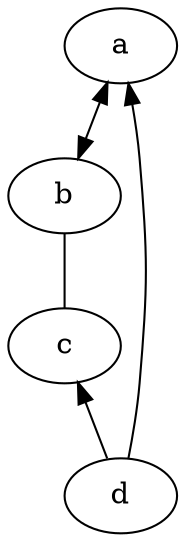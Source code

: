 digraph  edge3 {
    a->b [dir="both"];
    b->c [dir="none"];
    c->d [dir="back"];
    d->a [dir="forward"];
}




